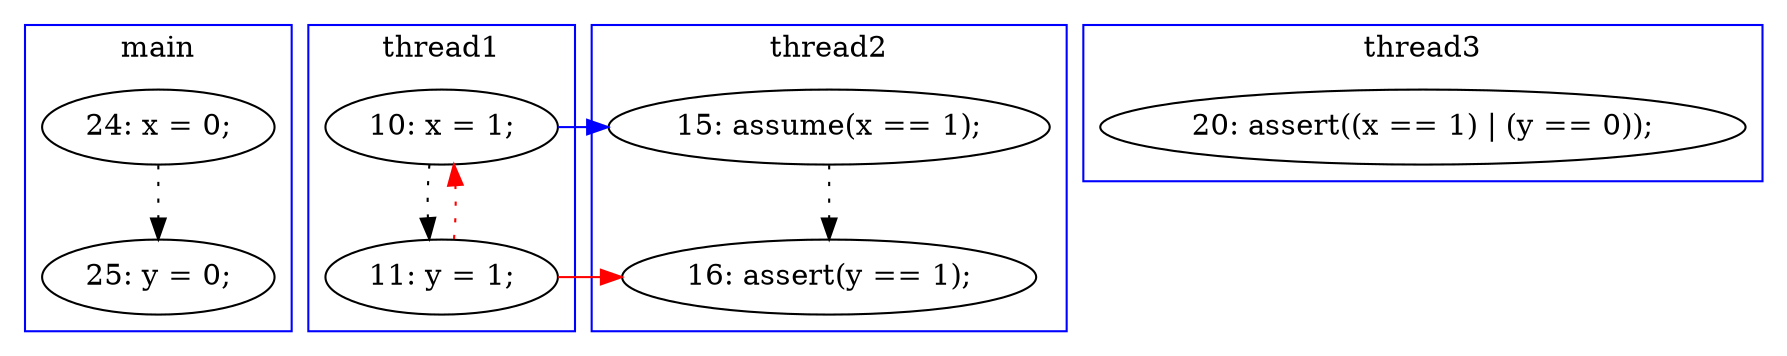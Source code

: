 digraph ProofObject {
	2 -> 3 [style = dotted, color = black]
	7 -> 10 [style = dotted, color = black]
	7 -> 12 [color = Blue, constraint = false]
	10 -> 7 [style = dotted, color = red, constraint = false]
	12 -> 14 [style = dotted, color = black]
	10 -> 14 [color = Red, constraint = false]
	subgraph cluster3 {
		label = thread3
		color = blue
		17  [label = "20: assert((x == 1) | (y == 0));"]
	}
	subgraph cluster0 {
		label = main
		color = blue
		3  [label = "25: y = 0;"]
		2  [label = "24: x = 0;"]
	}
	subgraph cluster2 {
		label = thread2
		color = blue
		12  [label = "15: assume(x == 1);"]
		14  [label = "16: assert(y == 1);"]
	}
	subgraph cluster1 {
		label = thread1
		color = blue
		10  [label = "11: y = 1;"]
		7  [label = "10: x = 1;"]
	}
}